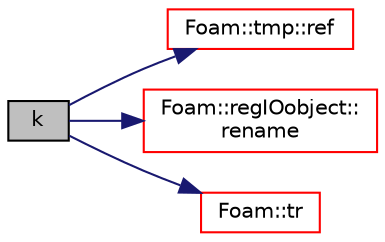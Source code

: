 digraph "k"
{
  bgcolor="transparent";
  edge [fontname="Helvetica",fontsize="10",labelfontname="Helvetica",labelfontsize="10"];
  node [fontname="Helvetica",fontsize="10",shape=record];
  rankdir="LR";
  Node1 [label="k",height=0.2,width=0.4,color="black", fillcolor="grey75", style="filled", fontcolor="black"];
  Node1 -> Node2 [color="midnightblue",fontsize="10",style="solid",fontname="Helvetica"];
  Node2 [label="Foam::tmp::ref",height=0.2,width=0.4,color="red",URL="$a02691.html#a355da090b61b5b48e7435dec5942b7e9",tooltip="Return non-const reference or generate a fatal error. "];
  Node1 -> Node3 [color="midnightblue",fontsize="10",style="solid",fontname="Helvetica"];
  Node3 [label="Foam::regIOobject::\lrename",height=0.2,width=0.4,color="red",URL="$a02186.html#af41376d1e0031e06613d5ce3c740cf7d",tooltip="Rename. "];
  Node1 -> Node4 [color="midnightblue",fontsize="10",style="solid",fontname="Helvetica"];
  Node4 [label="Foam::tr",height=0.2,width=0.4,color="red",URL="$a10958.html#a16888f82e1accdb4c88dc9573a1dd02e"];
}
